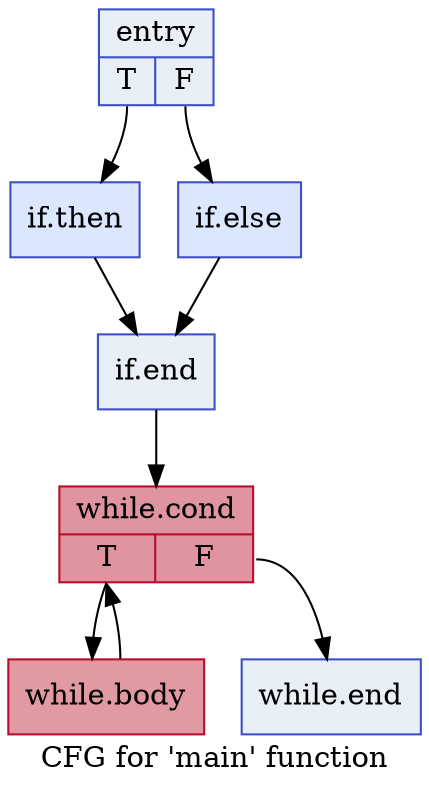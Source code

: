 digraph "CFG for 'main' function" {
	label="CFG for 'main' function";

	Node0x556653694300 [shape=record,color="#3d50c3ff", style=filled, fillcolor="#cedaeb70",label="{entry|{<s0>T|<s1>F}}"];
	Node0x556653694300:s0 -> Node0x556653694870;
	Node0x556653694300:s1 -> Node0x5566536948e0;
	Node0x556653694870 [shape=record,color="#3d50c3ff", style=filled, fillcolor="#abc8fd70",label="{if.then}"];
	Node0x556653694870 -> Node0x556653694ad0;
	Node0x5566536948e0 [shape=record,color="#3d50c3ff", style=filled, fillcolor="#abc8fd70",label="{if.else}"];
	Node0x5566536948e0 -> Node0x556653694ad0;
	Node0x556653694ad0 [shape=record,color="#3d50c3ff", style=filled, fillcolor="#cedaeb70",label="{if.end}"];
	Node0x556653694ad0 -> Node0x556653694f20;
	Node0x556653694f20 [shape=record,color="#b70d28ff", style=filled, fillcolor="#b70d2870",label="{while.cond|{<s0>T|<s1>F}}"];
	Node0x556653694f20:s0 -> Node0x556653695130;
	Node0x556653694f20:s1 -> Node0x5566536951b0;
	Node0x556653695130 [shape=record,color="#b70d28ff", style=filled, fillcolor="#bb1b2c70",label="{while.body}"];
	Node0x556653695130 -> Node0x556653694f20;
	Node0x5566536951b0 [shape=record,color="#3d50c3ff", style=filled, fillcolor="#cedaeb70",label="{while.end}"];
}
